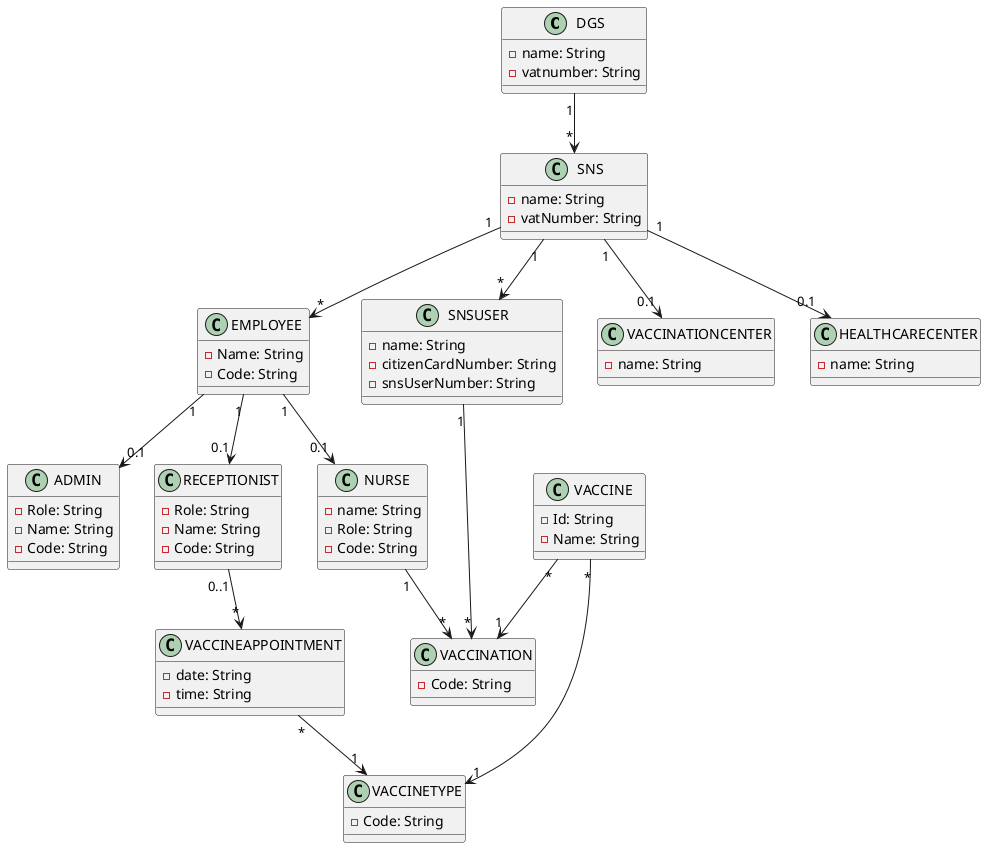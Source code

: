 @startuml

class DGS {
    - name: String
    - vatnumber: String
}

class SNS {
    - name: String
    - vatNumber: String
}

class EMPLOYEE {
    - Name: String
    - Code: String
}

class ADMIN {
    - Role: String
    - Name: String
    - Code: String
}

class RECEPTIONIST {
    - Role: String
    - Name: String
    - Code: String
}

class NURSE {
    - name: String
    - Role: String
    - Code: String
}

class SNSUSER {
    - name: String
    - citizenCardNumber: String
    - snsUserNumber: String
}

class VACCINATIONCENTER {
    - name: String
}

class HEALTHCARECENTER {
    - name: String
}

class VACCINEAPPOINTMENT {
    - date: String
    - time: String
}

class VACCINE {
    - Id: String
    - Name: String
}

class VACCINETYPE {
    - Code: String
}

class VACCINATION {
    - Code: String
}

DGS "1" --> "*" SNS
SNS "1" --> "*" EMPLOYEE
SNS "1" --> "*" SNSUSER
EMPLOYEE  "1" --> "0.1" RECEPTIONIST
EMPLOYEE  "1" --> "0.1" NURSE
EMPLOYEE  "1" --> "0.1" ADMIN
SNS "1" --> "0.1" VACCINATIONCENTER
SNS "1" --> "0.1" HEALTHCARECENTER
NURSE "1" --> "*" VACCINATION
RECEPTIONIST "0..1" --> "*" VACCINEAPPOINTMENT
VACCINEAPPOINTMENT "*" --> "1" VACCINETYPE
VACCINE "*" --> "1" VACCINETYPE
VACCINE "*" --> "1" VACCINATION
SNSUSER "1" --> "*" VACCINATION

@enduml
